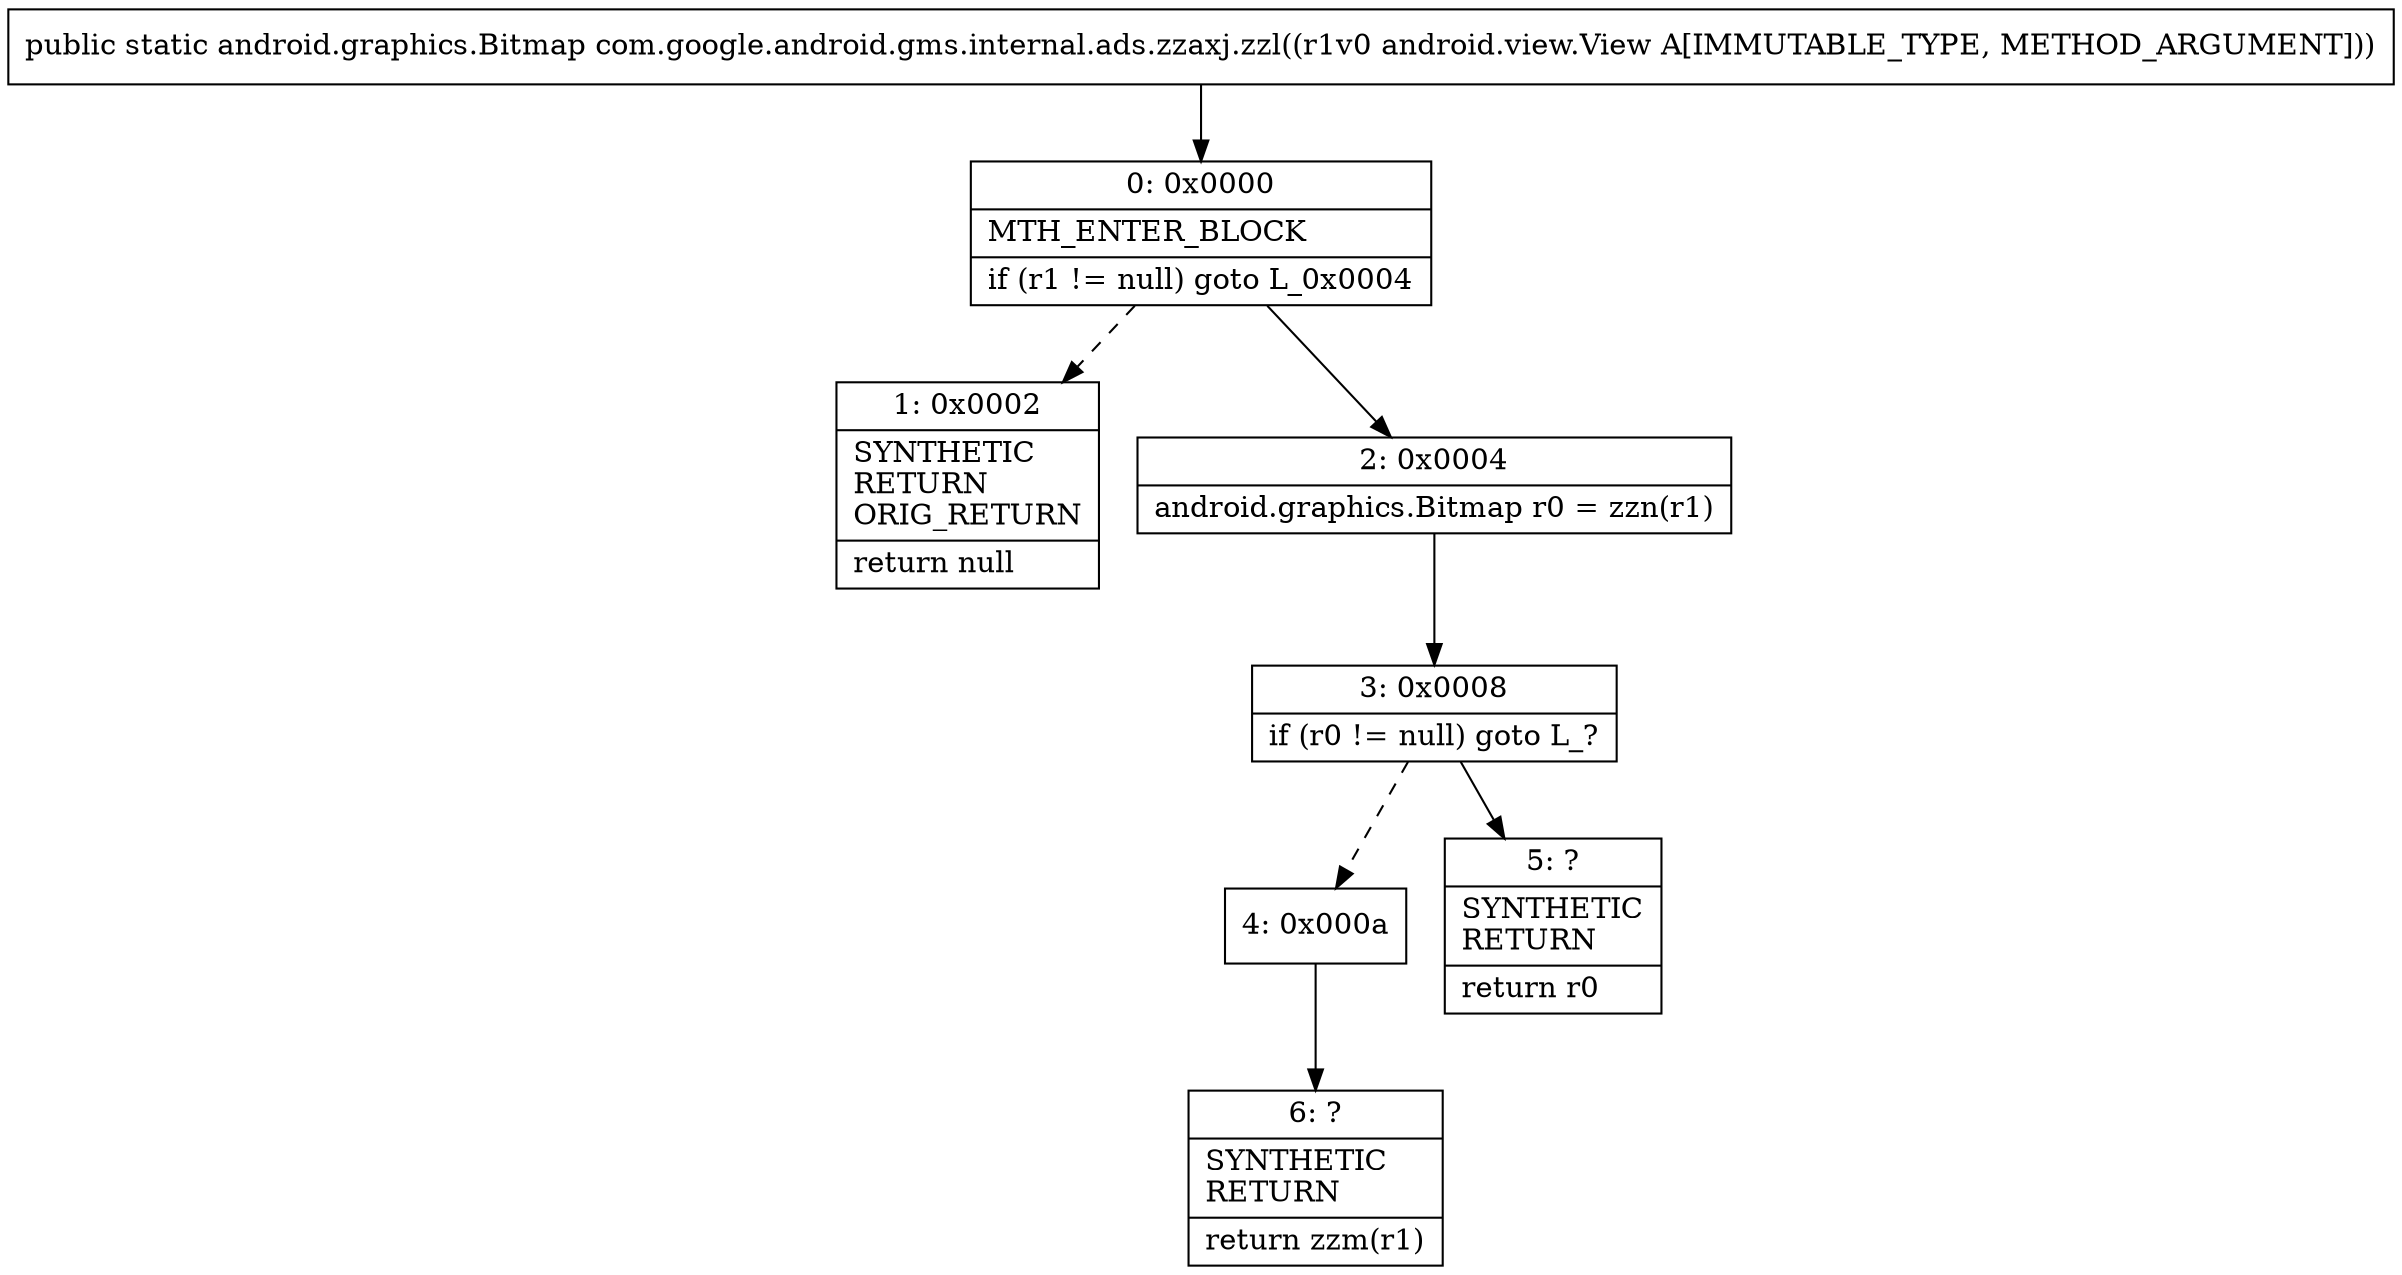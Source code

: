 digraph "CFG forcom.google.android.gms.internal.ads.zzaxj.zzl(Landroid\/view\/View;)Landroid\/graphics\/Bitmap;" {
Node_0 [shape=record,label="{0\:\ 0x0000|MTH_ENTER_BLOCK\l|if (r1 != null) goto L_0x0004\l}"];
Node_1 [shape=record,label="{1\:\ 0x0002|SYNTHETIC\lRETURN\lORIG_RETURN\l|return null\l}"];
Node_2 [shape=record,label="{2\:\ 0x0004|android.graphics.Bitmap r0 = zzn(r1)\l}"];
Node_3 [shape=record,label="{3\:\ 0x0008|if (r0 != null) goto L_?\l}"];
Node_4 [shape=record,label="{4\:\ 0x000a}"];
Node_5 [shape=record,label="{5\:\ ?|SYNTHETIC\lRETURN\l|return r0\l}"];
Node_6 [shape=record,label="{6\:\ ?|SYNTHETIC\lRETURN\l|return zzm(r1)\l}"];
MethodNode[shape=record,label="{public static android.graphics.Bitmap com.google.android.gms.internal.ads.zzaxj.zzl((r1v0 android.view.View A[IMMUTABLE_TYPE, METHOD_ARGUMENT])) }"];
MethodNode -> Node_0;
Node_0 -> Node_1[style=dashed];
Node_0 -> Node_2;
Node_2 -> Node_3;
Node_3 -> Node_4[style=dashed];
Node_3 -> Node_5;
Node_4 -> Node_6;
}

